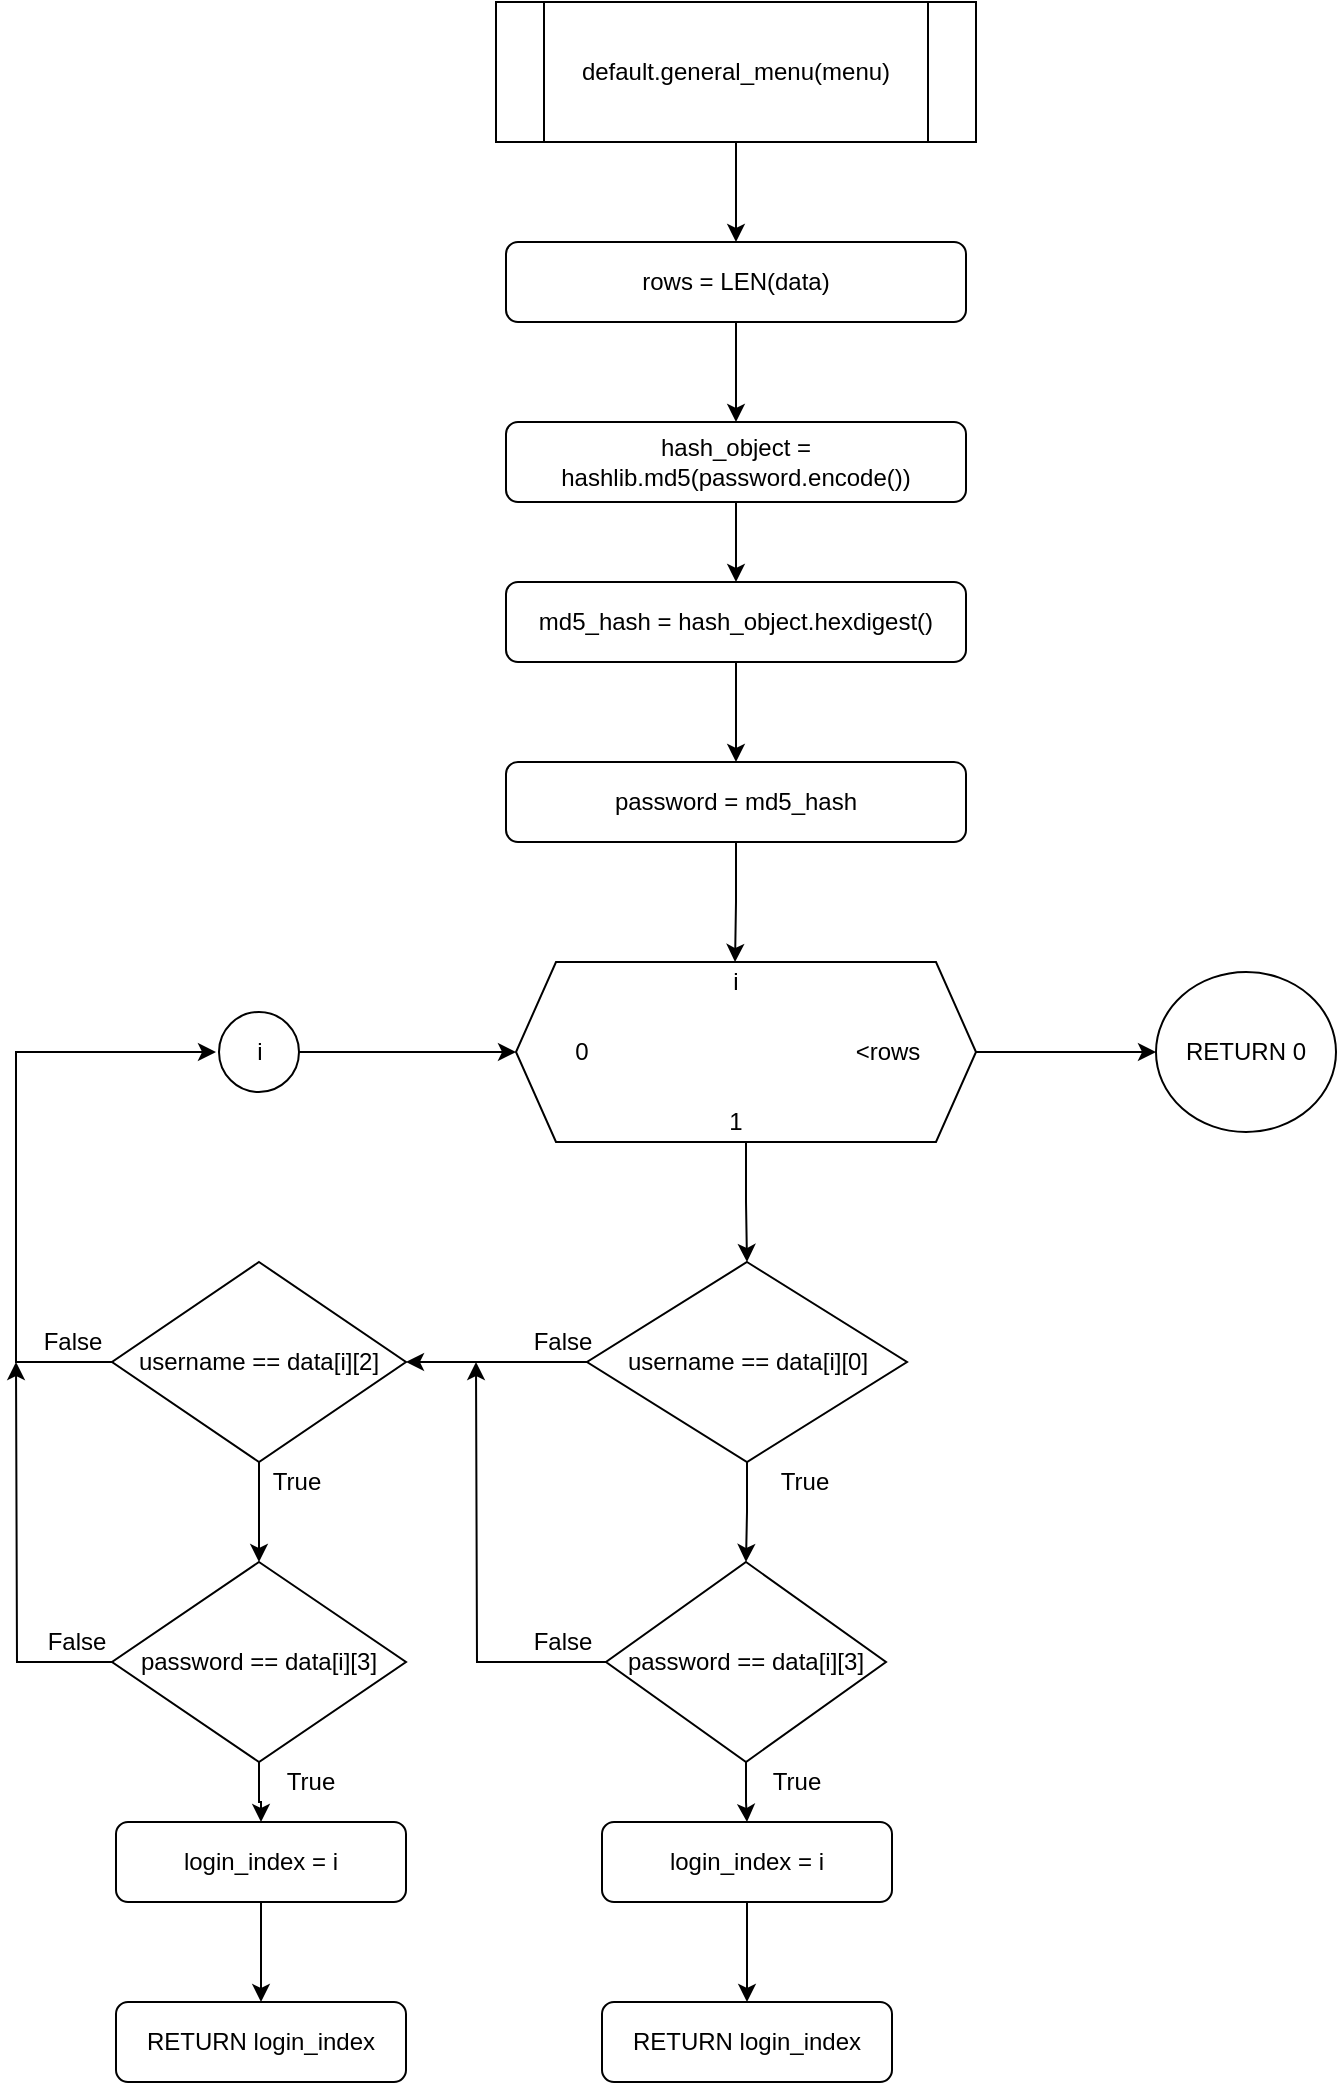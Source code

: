 <mxfile version="14.7.7" type="github">
  <diagram id="E9aR9vi7_5CwR_QAOjYM" name="Page-1">
    <mxGraphModel dx="751" dy="725" grid="1" gridSize="10" guides="1" tooltips="1" connect="1" arrows="1" fold="1" page="1" pageScale="1" pageWidth="3300" pageHeight="4681" math="0" shadow="0">
      <root>
        <mxCell id="0" />
        <mxCell id="1" parent="0" />
        <mxCell id="iVvppemwEB0tFSlLHCeD-3" value="" style="edgeStyle=orthogonalEdgeStyle;rounded=0;orthogonalLoop=1;jettySize=auto;html=1;" parent="1" source="iVvppemwEB0tFSlLHCeD-1" target="iVvppemwEB0tFSlLHCeD-2" edge="1">
          <mxGeometry relative="1" as="geometry" />
        </mxCell>
        <mxCell id="iVvppemwEB0tFSlLHCeD-1" value="default.general_menu(menu)" style="shape=process;whiteSpace=wrap;html=1;backgroundOutline=1;" parent="1" vertex="1">
          <mxGeometry x="330" y="80" width="240" height="70" as="geometry" />
        </mxCell>
        <mxCell id="iVvppemwEB0tFSlLHCeD-5" value="" style="edgeStyle=orthogonalEdgeStyle;rounded=0;orthogonalLoop=1;jettySize=auto;html=1;" parent="1" source="iVvppemwEB0tFSlLHCeD-2" target="iVvppemwEB0tFSlLHCeD-4" edge="1">
          <mxGeometry relative="1" as="geometry" />
        </mxCell>
        <mxCell id="iVvppemwEB0tFSlLHCeD-2" value="rows = LEN(data)" style="rounded=1;whiteSpace=wrap;html=1;" parent="1" vertex="1">
          <mxGeometry x="335" y="200" width="230" height="40" as="geometry" />
        </mxCell>
        <mxCell id="iVvppemwEB0tFSlLHCeD-9" value="" style="edgeStyle=orthogonalEdgeStyle;rounded=0;orthogonalLoop=1;jettySize=auto;html=1;" parent="1" source="iVvppemwEB0tFSlLHCeD-4" target="iVvppemwEB0tFSlLHCeD-7" edge="1">
          <mxGeometry relative="1" as="geometry" />
        </mxCell>
        <mxCell id="iVvppemwEB0tFSlLHCeD-4" value="hash_object = hashlib.md5(password.encode())" style="rounded=1;whiteSpace=wrap;html=1;" parent="1" vertex="1">
          <mxGeometry x="335" y="290" width="230" height="40" as="geometry" />
        </mxCell>
        <mxCell id="iVvppemwEB0tFSlLHCeD-6" value="" style="edgeStyle=orthogonalEdgeStyle;rounded=0;orthogonalLoop=1;jettySize=auto;html=1;" parent="1" source="iVvppemwEB0tFSlLHCeD-7" target="iVvppemwEB0tFSlLHCeD-8" edge="1">
          <mxGeometry relative="1" as="geometry" />
        </mxCell>
        <mxCell id="iVvppemwEB0tFSlLHCeD-7" value="md5_hash = hash_object.hexdigest()" style="rounded=1;whiteSpace=wrap;html=1;" parent="1" vertex="1">
          <mxGeometry x="335" y="370" width="230" height="40" as="geometry" />
        </mxCell>
        <mxCell id="iVvppemwEB0tFSlLHCeD-16" style="edgeStyle=orthogonalEdgeStyle;rounded=0;orthogonalLoop=1;jettySize=auto;html=1;entryX=0.5;entryY=0;entryDx=0;entryDy=0;" parent="1" source="iVvppemwEB0tFSlLHCeD-8" target="iVvppemwEB0tFSlLHCeD-12" edge="1">
          <mxGeometry relative="1" as="geometry" />
        </mxCell>
        <mxCell id="iVvppemwEB0tFSlLHCeD-8" value="password = md5_hash" style="rounded=1;whiteSpace=wrap;html=1;" parent="1" vertex="1">
          <mxGeometry x="335" y="460" width="230" height="40" as="geometry" />
        </mxCell>
        <mxCell id="iVvppemwEB0tFSlLHCeD-10" value="" style="group" parent="1" vertex="1" connectable="0">
          <mxGeometry x="340" y="560" width="230" height="90" as="geometry" />
        </mxCell>
        <mxCell id="iVvppemwEB0tFSlLHCeD-11" value="" style="shape=hexagon;perimeter=hexagonPerimeter2;whiteSpace=wrap;html=1;fixedSize=1;" parent="iVvppemwEB0tFSlLHCeD-10" vertex="1">
          <mxGeometry width="230.0" height="90" as="geometry" />
        </mxCell>
        <mxCell id="iVvppemwEB0tFSlLHCeD-12" value="i" style="text;html=1;strokeColor=none;fillColor=none;align=center;verticalAlign=middle;whiteSpace=wrap;rounded=0;" parent="iVvppemwEB0tFSlLHCeD-10" vertex="1">
          <mxGeometry x="87.619" width="43.81" height="20" as="geometry" />
        </mxCell>
        <mxCell id="iVvppemwEB0tFSlLHCeD-13" value="0" style="text;html=1;strokeColor=none;fillColor=none;align=center;verticalAlign=middle;whiteSpace=wrap;rounded=0;" parent="iVvppemwEB0tFSlLHCeD-10" vertex="1">
          <mxGeometry x="10.952" y="35" width="43.81" height="20" as="geometry" />
        </mxCell>
        <mxCell id="iVvppemwEB0tFSlLHCeD-14" value="1" style="text;html=1;strokeColor=none;fillColor=none;align=center;verticalAlign=middle;whiteSpace=wrap;rounded=0;" parent="iVvppemwEB0tFSlLHCeD-10" vertex="1">
          <mxGeometry x="87.619" y="70" width="43.81" height="20" as="geometry" />
        </mxCell>
        <mxCell id="iVvppemwEB0tFSlLHCeD-15" value="&amp;lt;rows" style="text;html=1;strokeColor=none;fillColor=none;align=center;verticalAlign=middle;whiteSpace=wrap;rounded=0;" parent="iVvppemwEB0tFSlLHCeD-10" vertex="1">
          <mxGeometry x="164.286" y="35" width="43.81" height="20" as="geometry" />
        </mxCell>
        <mxCell id="iVvppemwEB0tFSlLHCeD-20" value="" style="edgeStyle=orthogonalEdgeStyle;rounded=0;orthogonalLoop=1;jettySize=auto;html=1;" parent="1" source="iVvppemwEB0tFSlLHCeD-17" target="iVvppemwEB0tFSlLHCeD-19" edge="1">
          <mxGeometry relative="1" as="geometry" />
        </mxCell>
        <mxCell id="iVvppemwEB0tFSlLHCeD-36" style="edgeStyle=orthogonalEdgeStyle;rounded=0;orthogonalLoop=1;jettySize=auto;html=1;" parent="1" source="iVvppemwEB0tFSlLHCeD-17" target="iVvppemwEB0tFSlLHCeD-28" edge="1">
          <mxGeometry relative="1" as="geometry" />
        </mxCell>
        <mxCell id="iVvppemwEB0tFSlLHCeD-17" value="username == data[i][0]" style="rhombus;whiteSpace=wrap;html=1;" parent="1" vertex="1">
          <mxGeometry x="375.5" y="710" width="160" height="100" as="geometry" />
        </mxCell>
        <mxCell id="iVvppemwEB0tFSlLHCeD-18" value="" style="edgeStyle=orthogonalEdgeStyle;rounded=0;orthogonalLoop=1;jettySize=auto;html=1;" parent="1" source="iVvppemwEB0tFSlLHCeD-11" target="iVvppemwEB0tFSlLHCeD-17" edge="1">
          <mxGeometry relative="1" as="geometry" />
        </mxCell>
        <mxCell id="iVvppemwEB0tFSlLHCeD-23" value="" style="edgeStyle=orthogonalEdgeStyle;rounded=0;orthogonalLoop=1;jettySize=auto;html=1;" parent="1" source="iVvppemwEB0tFSlLHCeD-19" target="iVvppemwEB0tFSlLHCeD-22" edge="1">
          <mxGeometry relative="1" as="geometry" />
        </mxCell>
        <mxCell id="WWMF_62tPETFUldaqYNl-1" style="edgeStyle=orthogonalEdgeStyle;rounded=0;orthogonalLoop=1;jettySize=auto;html=1;" edge="1" parent="1" source="iVvppemwEB0tFSlLHCeD-19">
          <mxGeometry relative="1" as="geometry">
            <mxPoint x="320" y="760" as="targetPoint" />
          </mxGeometry>
        </mxCell>
        <mxCell id="iVvppemwEB0tFSlLHCeD-19" value="password == data[i][3]" style="rhombus;whiteSpace=wrap;html=1;" parent="1" vertex="1">
          <mxGeometry x="385" y="860" width="140" height="100" as="geometry" />
        </mxCell>
        <mxCell id="iVvppemwEB0tFSlLHCeD-21" value="True" style="text;html=1;align=center;verticalAlign=middle;resizable=0;points=[];autosize=1;strokeColor=none;" parent="1" vertex="1">
          <mxGeometry x="464" y="810" width="40" height="20" as="geometry" />
        </mxCell>
        <mxCell id="iVvppemwEB0tFSlLHCeD-25" value="" style="edgeStyle=orthogonalEdgeStyle;rounded=0;orthogonalLoop=1;jettySize=auto;html=1;" parent="1" source="iVvppemwEB0tFSlLHCeD-22" target="iVvppemwEB0tFSlLHCeD-24" edge="1">
          <mxGeometry relative="1" as="geometry" />
        </mxCell>
        <mxCell id="iVvppemwEB0tFSlLHCeD-22" value="login_index = i" style="rounded=1;whiteSpace=wrap;html=1;" parent="1" vertex="1">
          <mxGeometry x="383" y="990" width="145" height="40" as="geometry" />
        </mxCell>
        <mxCell id="iVvppemwEB0tFSlLHCeD-24" value="RETURN login_index" style="rounded=1;whiteSpace=wrap;html=1;" parent="1" vertex="1">
          <mxGeometry x="383" y="1080" width="145" height="40" as="geometry" />
        </mxCell>
        <mxCell id="iVvppemwEB0tFSlLHCeD-26" value="True" style="text;html=1;align=center;verticalAlign=middle;resizable=0;points=[];autosize=1;strokeColor=none;" parent="1" vertex="1">
          <mxGeometry x="460" y="960" width="40" height="20" as="geometry" />
        </mxCell>
        <mxCell id="iVvppemwEB0tFSlLHCeD-27" value="" style="edgeStyle=orthogonalEdgeStyle;rounded=0;orthogonalLoop=1;jettySize=auto;html=1;" parent="1" source="iVvppemwEB0tFSlLHCeD-28" target="iVvppemwEB0tFSlLHCeD-30" edge="1">
          <mxGeometry relative="1" as="geometry" />
        </mxCell>
        <mxCell id="iVvppemwEB0tFSlLHCeD-39" style="edgeStyle=orthogonalEdgeStyle;rounded=0;orthogonalLoop=1;jettySize=auto;html=1;" parent="1" source="iVvppemwEB0tFSlLHCeD-28" edge="1">
          <mxGeometry relative="1" as="geometry">
            <mxPoint x="190" y="605" as="targetPoint" />
            <Array as="points">
              <mxPoint x="90" y="760" />
              <mxPoint x="90" y="605" />
            </Array>
          </mxGeometry>
        </mxCell>
        <mxCell id="iVvppemwEB0tFSlLHCeD-28" value="username == data[i][2]" style="rhombus;whiteSpace=wrap;html=1;" parent="1" vertex="1">
          <mxGeometry x="138" y="710" width="147" height="100" as="geometry" />
        </mxCell>
        <mxCell id="iVvppemwEB0tFSlLHCeD-29" value="" style="edgeStyle=orthogonalEdgeStyle;rounded=0;orthogonalLoop=1;jettySize=auto;html=1;" parent="1" source="iVvppemwEB0tFSlLHCeD-30" target="iVvppemwEB0tFSlLHCeD-33" edge="1">
          <mxGeometry relative="1" as="geometry" />
        </mxCell>
        <mxCell id="WWMF_62tPETFUldaqYNl-4" style="edgeStyle=orthogonalEdgeStyle;rounded=0;orthogonalLoop=1;jettySize=auto;html=1;" edge="1" parent="1" source="iVvppemwEB0tFSlLHCeD-30">
          <mxGeometry relative="1" as="geometry">
            <mxPoint x="90" y="760" as="targetPoint" />
          </mxGeometry>
        </mxCell>
        <mxCell id="iVvppemwEB0tFSlLHCeD-30" value="password == data[i][3]" style="rhombus;whiteSpace=wrap;html=1;" parent="1" vertex="1">
          <mxGeometry x="138" y="860" width="147" height="100" as="geometry" />
        </mxCell>
        <mxCell id="iVvppemwEB0tFSlLHCeD-31" value="True" style="text;html=1;align=center;verticalAlign=middle;resizable=0;points=[];autosize=1;strokeColor=none;" parent="1" vertex="1">
          <mxGeometry x="210" y="810" width="40" height="20" as="geometry" />
        </mxCell>
        <mxCell id="iVvppemwEB0tFSlLHCeD-32" value="" style="edgeStyle=orthogonalEdgeStyle;rounded=0;orthogonalLoop=1;jettySize=auto;html=1;" parent="1" source="iVvppemwEB0tFSlLHCeD-33" target="iVvppemwEB0tFSlLHCeD-34" edge="1">
          <mxGeometry relative="1" as="geometry" />
        </mxCell>
        <mxCell id="iVvppemwEB0tFSlLHCeD-33" value="login_index = i" style="rounded=1;whiteSpace=wrap;html=1;" parent="1" vertex="1">
          <mxGeometry x="140" y="990" width="145" height="40" as="geometry" />
        </mxCell>
        <mxCell id="iVvppemwEB0tFSlLHCeD-34" value="RETURN login_index" style="rounded=1;whiteSpace=wrap;html=1;" parent="1" vertex="1">
          <mxGeometry x="140" y="1080" width="145" height="40" as="geometry" />
        </mxCell>
        <mxCell id="iVvppemwEB0tFSlLHCeD-35" value="True" style="text;html=1;align=center;verticalAlign=middle;resizable=0;points=[];autosize=1;strokeColor=none;" parent="1" vertex="1">
          <mxGeometry x="217" y="960" width="40" height="20" as="geometry" />
        </mxCell>
        <mxCell id="iVvppemwEB0tFSlLHCeD-37" value="False" style="text;html=1;align=center;verticalAlign=middle;resizable=0;points=[];autosize=1;strokeColor=none;" parent="1" vertex="1">
          <mxGeometry x="343" y="740" width="40" height="20" as="geometry" />
        </mxCell>
        <mxCell id="iVvppemwEB0tFSlLHCeD-41" style="edgeStyle=orthogonalEdgeStyle;rounded=0;orthogonalLoop=1;jettySize=auto;html=1;entryX=0;entryY=0.5;entryDx=0;entryDy=0;" parent="1" source="iVvppemwEB0tFSlLHCeD-38" target="iVvppemwEB0tFSlLHCeD-11" edge="1">
          <mxGeometry relative="1" as="geometry" />
        </mxCell>
        <mxCell id="iVvppemwEB0tFSlLHCeD-38" value="i" style="ellipse;whiteSpace=wrap;html=1;aspect=fixed;" parent="1" vertex="1">
          <mxGeometry x="191.5" y="585" width="40" height="40" as="geometry" />
        </mxCell>
        <mxCell id="iVvppemwEB0tFSlLHCeD-40" value="False" style="text;html=1;align=center;verticalAlign=middle;resizable=0;points=[];autosize=1;strokeColor=none;rotation=0;" parent="1" vertex="1">
          <mxGeometry x="98" y="740" width="40" height="20" as="geometry" />
        </mxCell>
        <mxCell id="iVvppemwEB0tFSlLHCeD-42" value="RETURN 0" style="ellipse;whiteSpace=wrap;html=1;" parent="1" vertex="1">
          <mxGeometry x="660" y="565" width="90" height="80" as="geometry" />
        </mxCell>
        <mxCell id="iVvppemwEB0tFSlLHCeD-43" value="" style="edgeStyle=orthogonalEdgeStyle;rounded=0;orthogonalLoop=1;jettySize=auto;html=1;" parent="1" source="iVvppemwEB0tFSlLHCeD-11" target="iVvppemwEB0tFSlLHCeD-42" edge="1">
          <mxGeometry relative="1" as="geometry" />
        </mxCell>
        <mxCell id="WWMF_62tPETFUldaqYNl-2" value="False" style="text;html=1;align=center;verticalAlign=middle;resizable=0;points=[];autosize=1;strokeColor=none;" vertex="1" parent="1">
          <mxGeometry x="343" y="890" width="40" height="20" as="geometry" />
        </mxCell>
        <mxCell id="WWMF_62tPETFUldaqYNl-5" value="False" style="text;html=1;align=center;verticalAlign=middle;resizable=0;points=[];autosize=1;strokeColor=none;rotation=0;" vertex="1" parent="1">
          <mxGeometry x="100" y="890" width="40" height="20" as="geometry" />
        </mxCell>
      </root>
    </mxGraphModel>
  </diagram>
</mxfile>
